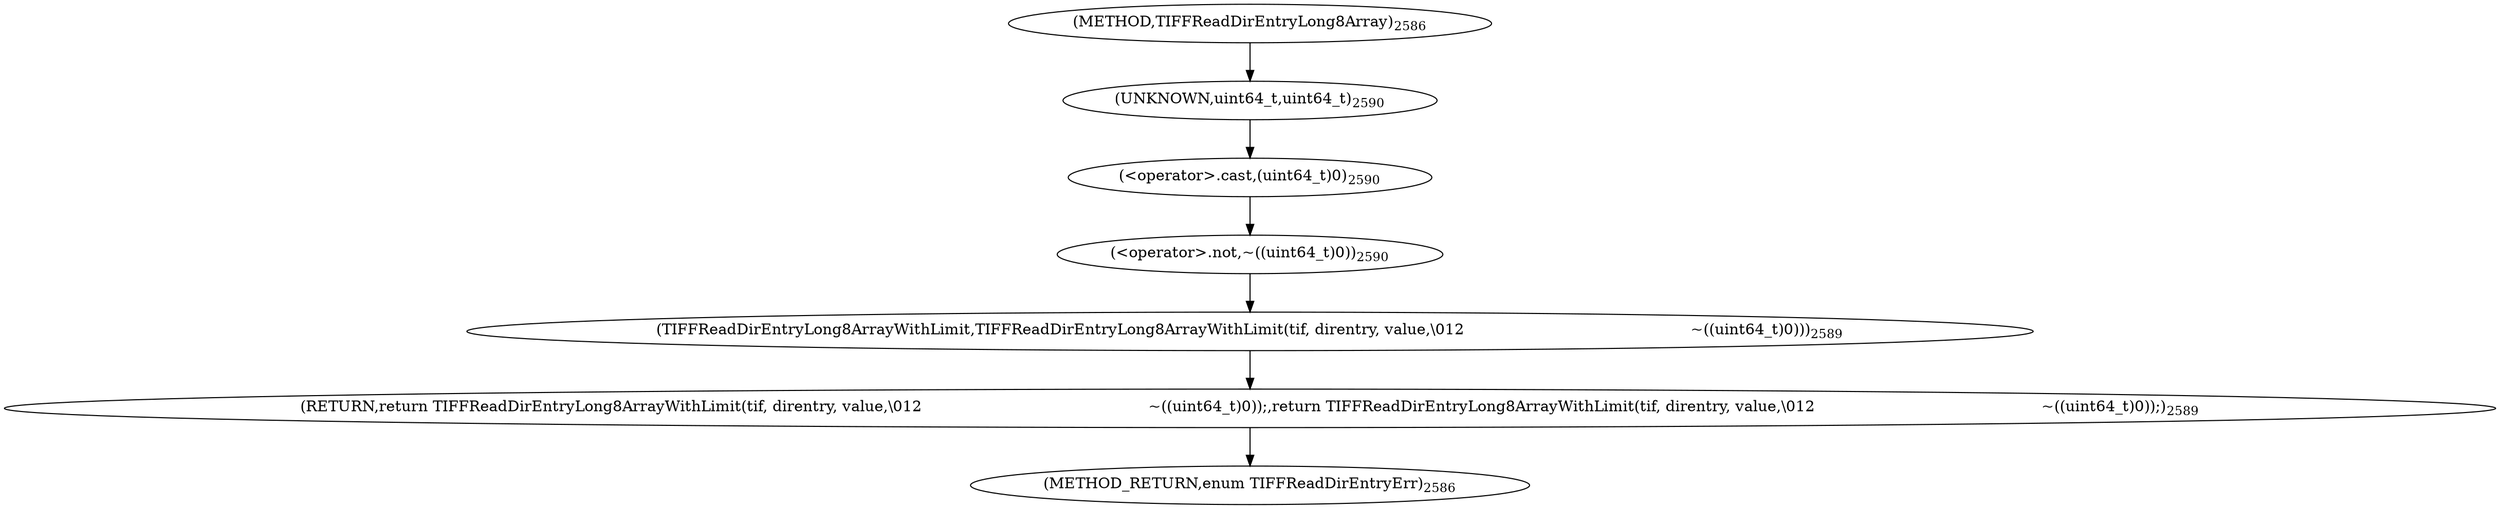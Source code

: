 digraph "TIFFReadDirEntryLong8Array" {  
"84555" [label = <(RETURN,return TIFFReadDirEntryLong8ArrayWithLimit(tif, direntry, value,\012                                               ~((uint64_t)0));,return TIFFReadDirEntryLong8ArrayWithLimit(tif, direntry, value,\012                                               ~((uint64_t)0));)<SUB>2589</SUB>> ]
"84556" [label = <(TIFFReadDirEntryLong8ArrayWithLimit,TIFFReadDirEntryLong8ArrayWithLimit(tif, direntry, value,\012                                               ~((uint64_t)0)))<SUB>2589</SUB>> ]
"84560" [label = <(&lt;operator&gt;.not,~((uint64_t)0))<SUB>2590</SUB>> ]
"84561" [label = <(&lt;operator&gt;.cast,(uint64_t)0)<SUB>2590</SUB>> ]
"84562" [label = <(UNKNOWN,uint64_t,uint64_t)<SUB>2590</SUB>> ]
"84550" [label = <(METHOD,TIFFReadDirEntryLong8Array)<SUB>2586</SUB>> ]
"84564" [label = <(METHOD_RETURN,enum TIFFReadDirEntryErr)<SUB>2586</SUB>> ]
  "84555" -> "84564" 
  "84556" -> "84555" 
  "84560" -> "84556" 
  "84561" -> "84560" 
  "84562" -> "84561" 
  "84550" -> "84562" 
}
